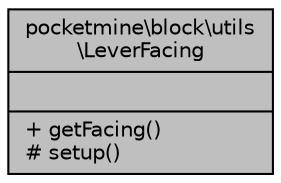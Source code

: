 digraph "pocketmine\block\utils\LeverFacing"
{
 // INTERACTIVE_SVG=YES
 // LATEX_PDF_SIZE
  edge [fontname="Helvetica",fontsize="10",labelfontname="Helvetica",labelfontsize="10"];
  node [fontname="Helvetica",fontsize="10",shape=record];
  Node1 [label="{pocketmine\\block\\utils\l\\LeverFacing\n||+ getFacing()\l# setup()\l}",height=0.2,width=0.4,color="black", fillcolor="grey75", style="filled", fontcolor="black",tooltip=" "];
}
